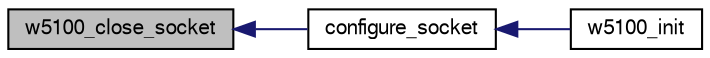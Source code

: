 digraph "w5100_close_socket"
{
  edge [fontname="FreeSans",fontsize="10",labelfontname="FreeSans",labelfontsize="10"];
  node [fontname="FreeSans",fontsize="10",shape=record];
  rankdir="LR";
  Node1 [label="w5100_close_socket",height=0.2,width=0.4,color="black", fillcolor="grey75", style="filled", fontcolor="black"];
  Node1 -> Node2 [dir="back",color="midnightblue",fontsize="10",style="solid",fontname="FreeSans"];
  Node2 [label="configure_socket",height=0.2,width=0.4,color="black", fillcolor="white", style="filled",URL="$w5100_8c.html#ad88334d2cf04bfaad89b0f8a4c5239a4"];
  Node2 -> Node3 [dir="back",color="midnightblue",fontsize="10",style="solid",fontname="FreeSans"];
  Node3 [label="w5100_init",height=0.2,width=0.4,color="black", fillcolor="white", style="filled",URL="$w5100_8h.html#a3a4ec6731e43710788d3e51f7749259c"];
}
